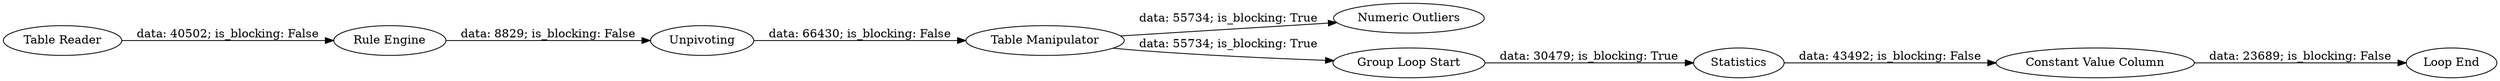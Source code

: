 digraph {
	"-4454796818171849934_23" [label="Loop End"]
	"-4454796818171849934_21" [label="Numeric Outliers"]
	"-4454796818171849934_22" [label="Group Loop Start"]
	"-4454796818171849934_24" [label="Constant Value Column"]
	"-4454796818171849934_12" [label="Table Reader"]
	"-4454796818171849934_18" [label=Unpivoting]
	"-4454796818171849934_15" [label="Rule Engine"]
	"-4454796818171849934_19" [label="Table Manipulator"]
	"-4454796818171849934_20" [label=Statistics]
	"-4454796818171849934_20" -> "-4454796818171849934_24" [label="data: 43492; is_blocking: False"]
	"-4454796818171849934_22" -> "-4454796818171849934_20" [label="data: 30479; is_blocking: True"]
	"-4454796818171849934_15" -> "-4454796818171849934_18" [label="data: 8829; is_blocking: False"]
	"-4454796818171849934_19" -> "-4454796818171849934_21" [label="data: 55734; is_blocking: True"]
	"-4454796818171849934_24" -> "-4454796818171849934_23" [label="data: 23689; is_blocking: False"]
	"-4454796818171849934_18" -> "-4454796818171849934_19" [label="data: 66430; is_blocking: False"]
	"-4454796818171849934_12" -> "-4454796818171849934_15" [label="data: 40502; is_blocking: False"]
	"-4454796818171849934_19" -> "-4454796818171849934_22" [label="data: 55734; is_blocking: True"]
	rankdir=LR
}
